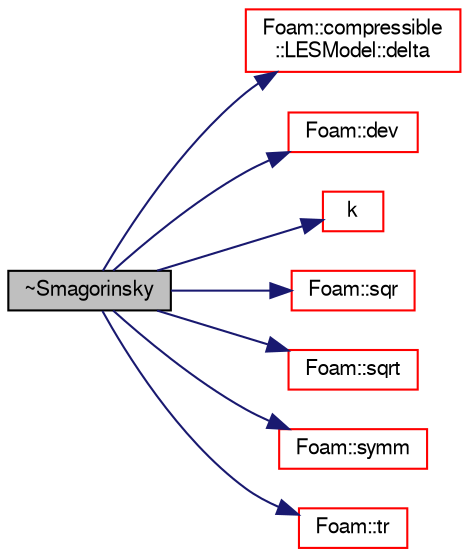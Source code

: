 digraph "~Smagorinsky"
{
  bgcolor="transparent";
  edge [fontname="FreeSans",fontsize="10",labelfontname="FreeSans",labelfontsize="10"];
  node [fontname="FreeSans",fontsize="10",shape=record];
  rankdir="LR";
  Node14 [label="~Smagorinsky",height=0.2,width=0.4,color="black", fillcolor="grey75", style="filled", fontcolor="black"];
  Node14 -> Node15 [color="midnightblue",fontsize="10",style="solid",fontname="FreeSans"];
  Node15 [label="Foam::compressible\l::LESModel::delta",height=0.2,width=0.4,color="red",URL="$a30634.html#ae1d8f7535eb39381966ede312047ed6b",tooltip="Access function to filter width. "];
  Node14 -> Node17 [color="midnightblue",fontsize="10",style="solid",fontname="FreeSans"];
  Node17 [label="Foam::dev",height=0.2,width=0.4,color="red",URL="$a21124.html#a042ede1d98e91923a7cc5e14e9f86854"];
  Node14 -> Node21 [color="midnightblue",fontsize="10",style="solid",fontname="FreeSans"];
  Node21 [label="k",height=0.2,width=0.4,color="red",URL="$a30646.html#a2cc3daa68147a9052c2b37e9ac37eca4",tooltip="Return SGS kinetic energy. "];
  Node14 -> Node367 [color="midnightblue",fontsize="10",style="solid",fontname="FreeSans"];
  Node367 [label="Foam::sqr",height=0.2,width=0.4,color="red",URL="$a21124.html#a277dc11c581d53826ab5090b08f3b17b"];
  Node14 -> Node368 [color="midnightblue",fontsize="10",style="solid",fontname="FreeSans"];
  Node368 [label="Foam::sqrt",height=0.2,width=0.4,color="red",URL="$a21124.html#a8616bd62eebf2342a80222fecb1bda71"];
  Node14 -> Node369 [color="midnightblue",fontsize="10",style="solid",fontname="FreeSans"];
  Node369 [label="Foam::symm",height=0.2,width=0.4,color="red",URL="$a21124.html#a112755faabb5ff081d7a25a936a1d3c4"];
  Node14 -> Node370 [color="midnightblue",fontsize="10",style="solid",fontname="FreeSans"];
  Node370 [label="Foam::tr",height=0.2,width=0.4,color="red",URL="$a21124.html#a16888f82e1accdb4c88dc9573a1dd02e"];
}
